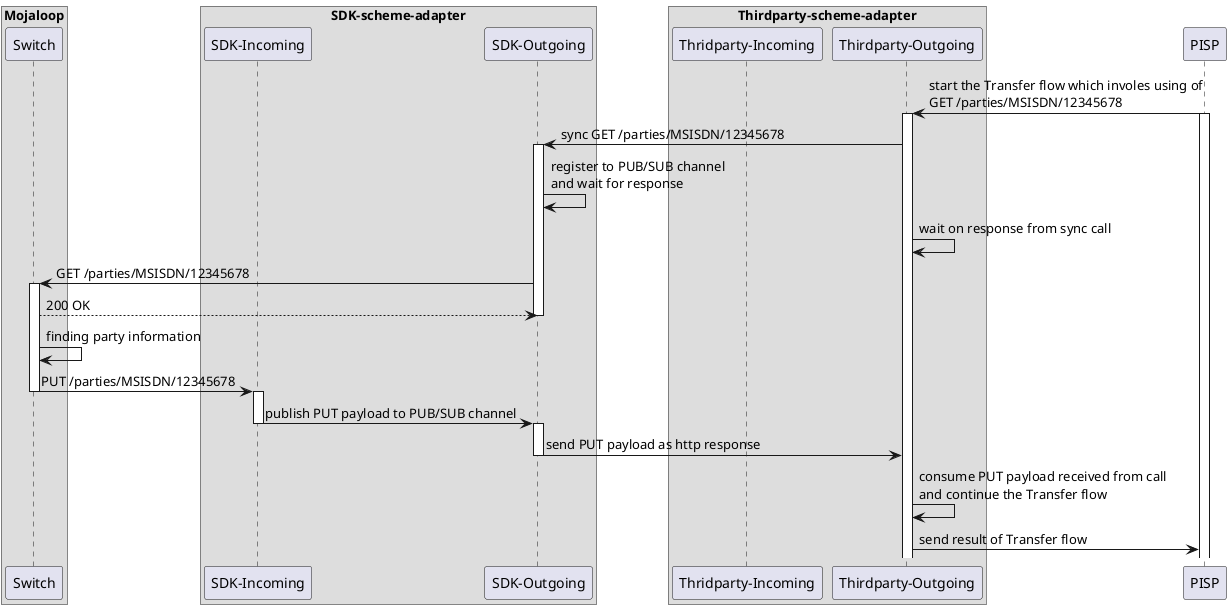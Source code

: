 @startuml

box "Mojaloop"
  participant Switch as S
end box

box "SDK-scheme-adapter" 
  participant "SDK-Incoming" as Sin
  participant "SDK-Outgoing" as Sout
end box
box "Thirdparty-scheme-adapter"
  participant "Thridparty-Incoming" as Tin
  participant "Thirdparty-Outgoing" as Tout
end box

participant PISP as P

P -> Tout: start the Transfer flow which involes using of\nGET /parties/MSISDN/12345678
activate P
activate Tout

Tout -> Sout: sync GET /parties/MSISDN/12345678
activate Sout
Sout -> Sout: register to PUB/SUB channel\nand wait for response
Tout -> Tout: wait on response from sync call

Sout -> S: GET /parties/MSISDN/12345678
activate S
S --> Sout: 200 OK
deactivate Sout
S -> S: finding party information

S -> Sin: PUT /parties/MSISDN/12345678
deactivate S
activate Sin
Sin -> Sout: publish PUT payload to PUB/SUB channel 
deactivate Sin
activate Sout
Sout -> Tout: send PUT payload as http response
deactivate Sout

Tout -> Tout: consume PUT payload received from call\nand continue the Transfer flow
Tout -> P: send result of Transfer flow
@enduml